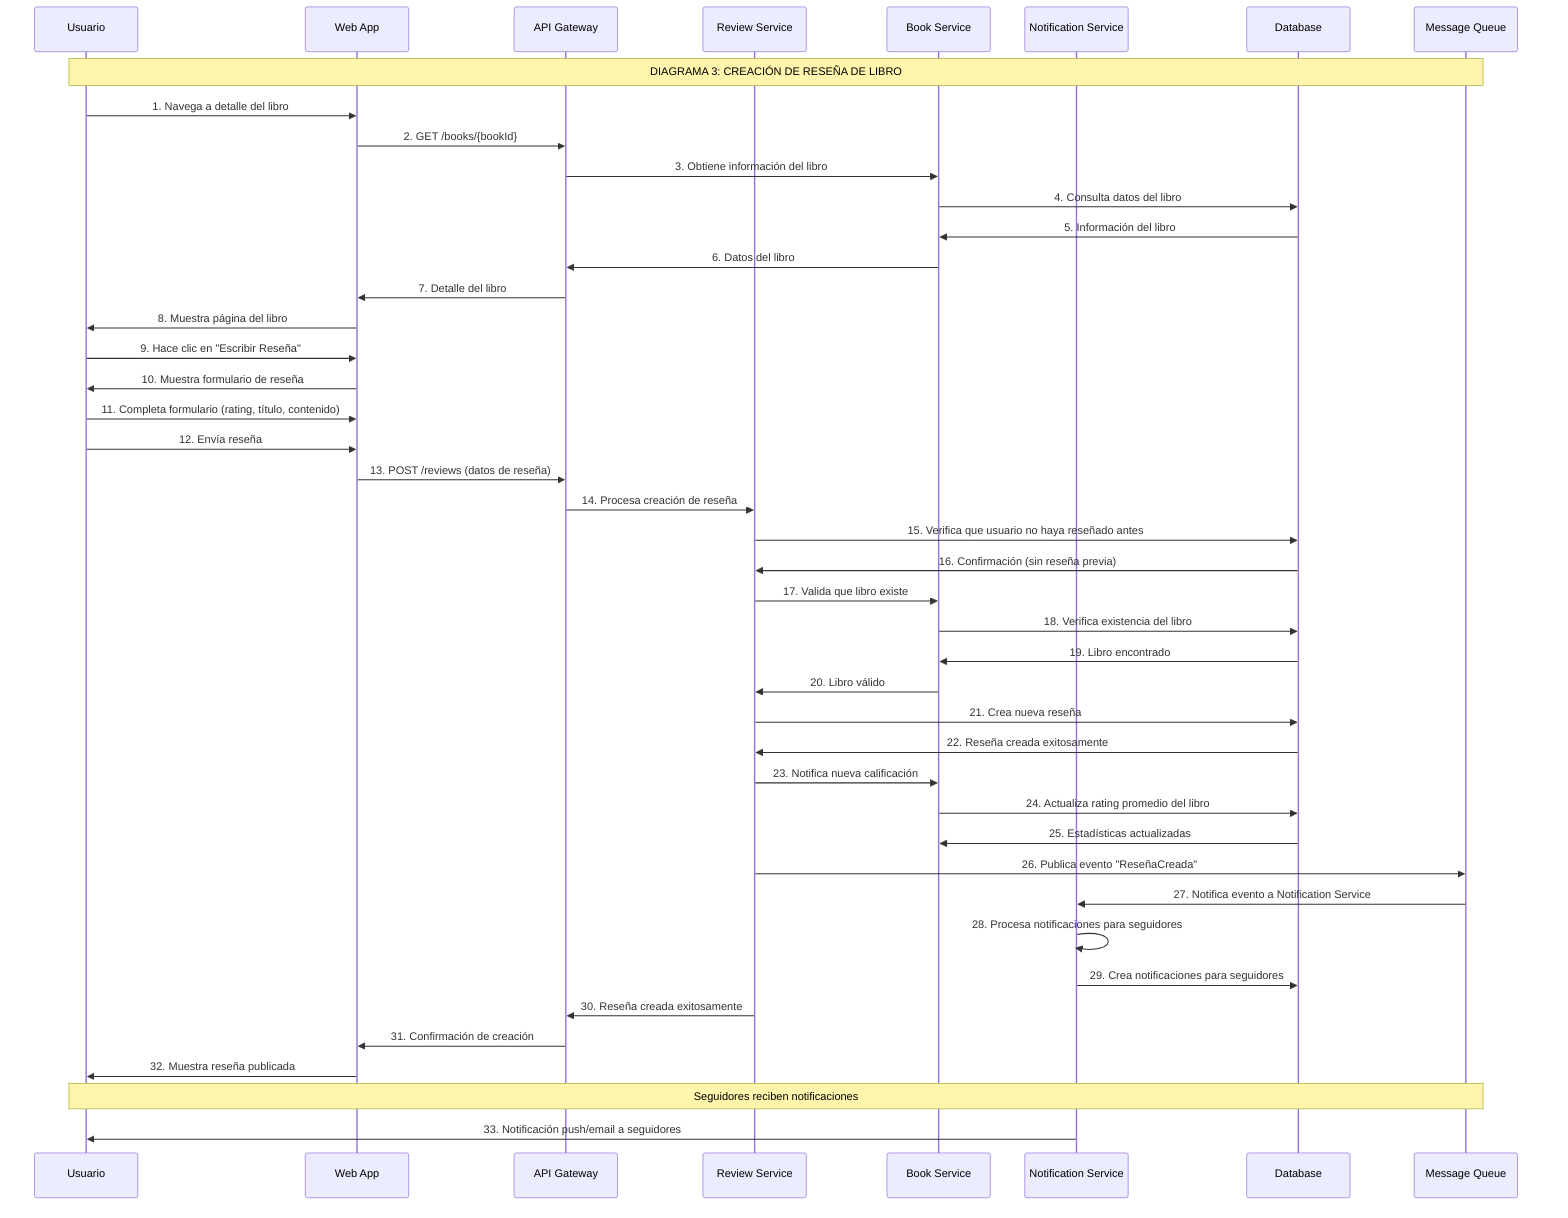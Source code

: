 sequenceDiagram
    participant U as Usuario
    participant WA as Web App
    participant AG as API Gateway
    participant RS as Review Service
    participant BS as Book Service
    participant NS as Notification Service
    participant DB as Database
    participant MQ as Message Queue

    Note over U, MQ: DIAGRAMA 3: CREACIÓN DE RESEÑA DE LIBRO

    %% Usuario navega a libro y decide escribir reseña
    U->>WA: 1. Navega a detalle del libro
    WA->>AG: 2. GET /books/{bookId}
    AG->>BS: 3. Obtiene información del libro
    BS->>DB: 4. Consulta datos del libro
    DB->>BS: 5. Información del libro
    BS->>AG: 6. Datos del libro
    AG->>WA: 7. Detalle del libro
    WA->>U: 8. Muestra página del libro

    U->>WA: 9. Hace clic en "Escribir Reseña"
    WA->>U: 10. Muestra formulario de reseña

    %% Usuario completa y envía reseña
    U->>WA: 11. Completa formulario (rating, título, contenido)
    U->>WA: 12. Envía reseña
    WA->>AG: 13. POST /reviews (datos de reseña)
    AG->>RS: 14. Procesa creación de reseña
    
    %% Validaciones y verificaciones
    RS->>DB: 15. Verifica que usuario no haya reseñado antes
    DB->>RS: 16. Confirmación (sin reseña previa)
    RS->>BS: 17. Valida que libro existe
    BS->>DB: 18. Verifica existencia del libro
    DB->>BS: 19. Libro encontrado
    BS->>RS: 20. Libro válido

    %% Creación de reseña
    RS->>DB: 21. Crea nueva reseña
    DB->>RS: 22. Reseña creada exitosamente
    
    %% Actualización de estadísticas del libro
    RS->>BS: 23. Notifica nueva calificación
    BS->>DB: 24. Actualiza rating promedio del libro
    DB->>BS: 25. Estadísticas actualizadas
    
    %% Publicación de evento
    RS->>MQ: 26. Publica evento "ReseñaCreada"
    MQ->>NS: 27. Notifica evento a Notification Service
    NS->>NS: 28. Procesa notificaciones para seguidores
    NS->>DB: 29. Crea notificaciones para seguidores
    
    RS->>AG: 30. Reseña creada exitosamente
    AG->>WA: 31. Confirmación de creación
    WA->>U: 32. Muestra reseña publicada
    
    Note over U, MQ: Seguidores reciben notificaciones
    NS->>U: 33. Notificación push/email a seguidores